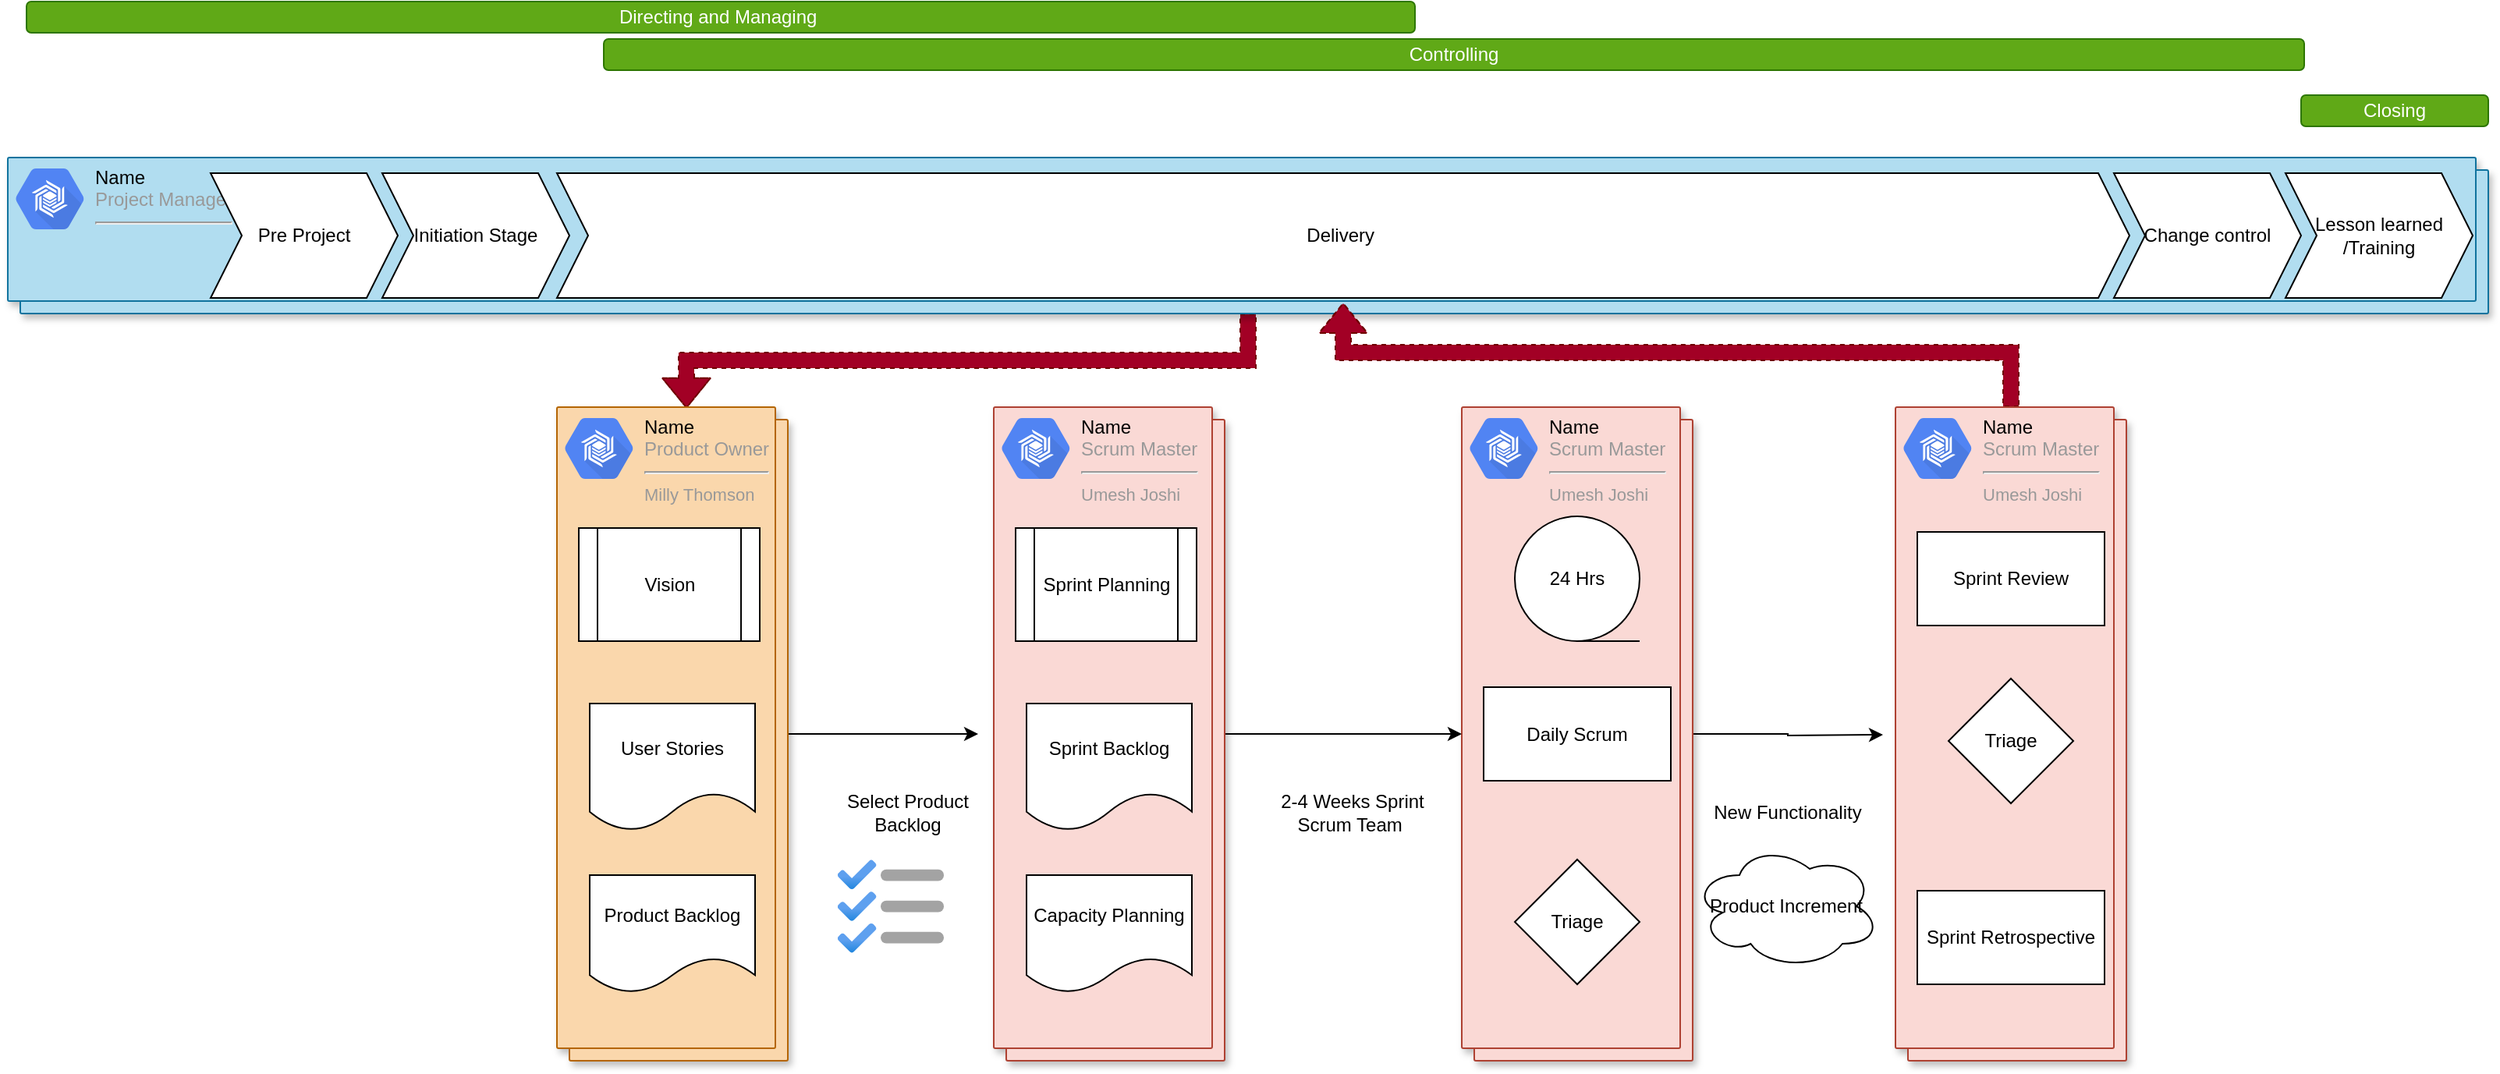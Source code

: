 <mxfile version="14.2.7" type="github">
  <diagram id="C2fSY1v2SiZeoUbDoYyL" name="Page-1">
    <mxGraphModel dx="2207" dy="548" grid="1" gridSize="10" guides="1" tooltips="1" connect="1" arrows="1" fold="1" page="1" pageScale="1" pageWidth="1169" pageHeight="827" math="0" shadow="0">
      <root>
        <mxCell id="0" />
        <mxCell id="1" parent="0" />
        <mxCell id="Kp5ftzpki0hWg8qFIfPd-80" style="edgeStyle=orthogonalEdgeStyle;rounded=0;orthogonalLoop=1;jettySize=auto;html=1;entryX=0.561;entryY=0.002;entryDx=0;entryDy=0;entryPerimeter=0;startArrow=none;startFill=0;endArrow=classic;endFill=1;targetPerimeterSpacing=3;dashed=1;shape=flexArrow;fillColor=#a20025;strokeColor=#6F0000;" edge="1" parent="1" source="Kp5ftzpki0hWg8qFIfPd-61" target="Kp5ftzpki0hWg8qFIfPd-29">
          <mxGeometry relative="1" as="geometry" />
        </mxCell>
        <mxCell id="Kp5ftzpki0hWg8qFIfPd-61" value="" style="shape=mxgraph.gcp2.doubleRect;strokeColor=#10739e;shadow=1;strokeWidth=1;fillColor=#b1ddf0;" vertex="1" parent="1">
          <mxGeometry x="-22" y="110" width="1590" height="100" as="geometry" />
        </mxCell>
        <mxCell id="Kp5ftzpki0hWg8qFIfPd-62" value="&lt;font color=&quot;#000000&quot;&gt;Name&lt;/font&gt;&lt;br&gt;Project Manager&lt;hr&gt;" style="dashed=0;connectable=0;html=1;fillColor=#5184F3;strokeColor=none;shape=mxgraph.gcp2.cloud_bigtable;part=1;labelPosition=right;verticalLabelPosition=middle;align=left;verticalAlign=top;spacingLeft=5;fontColor=#999999;fontSize=12;spacingTop=-8;" vertex="1" parent="Kp5ftzpki0hWg8qFIfPd-61">
          <mxGeometry width="44" height="39" relative="1" as="geometry">
            <mxPoint x="5" y="7" as="offset" />
          </mxGeometry>
        </mxCell>
        <mxCell id="Kp5ftzpki0hWg8qFIfPd-13" value="Pre Project" style="shape=step;perimeter=stepPerimeter;whiteSpace=wrap;html=1;fixedSize=1;" vertex="1" parent="Kp5ftzpki0hWg8qFIfPd-61">
          <mxGeometry x="130" y="10" width="120" height="80" as="geometry" />
        </mxCell>
        <mxCell id="Kp5ftzpki0hWg8qFIfPd-14" value="Initiation Stage" style="shape=step;perimeter=stepPerimeter;whiteSpace=wrap;html=1;fixedSize=1;" vertex="1" parent="Kp5ftzpki0hWg8qFIfPd-61">
          <mxGeometry x="240" y="10" width="120" height="80" as="geometry" />
        </mxCell>
        <mxCell id="Kp5ftzpki0hWg8qFIfPd-19" value="Delivery&amp;nbsp;" style="shape=step;perimeter=stepPerimeter;whiteSpace=wrap;html=1;fixedSize=1;" vertex="1" parent="Kp5ftzpki0hWg8qFIfPd-61">
          <mxGeometry x="352" y="10" width="1008" height="80" as="geometry" />
        </mxCell>
        <mxCell id="Kp5ftzpki0hWg8qFIfPd-79" style="edgeStyle=orthogonalEdgeStyle;rounded=0;orthogonalLoop=1;jettySize=auto;html=1;startArrow=none;startFill=0;endArrow=classic;endFill=1;targetPerimeterSpacing=3;" edge="1" parent="1" source="Kp5ftzpki0hWg8qFIfPd-39">
          <mxGeometry relative="1" as="geometry">
            <mxPoint x="1180" y="480" as="targetPoint" />
          </mxGeometry>
        </mxCell>
        <mxCell id="Kp5ftzpki0hWg8qFIfPd-39" value="" style="shape=mxgraph.gcp2.doubleRect;strokeColor=#ae4132;shadow=1;strokeWidth=1;fillColor=#fad9d5;" vertex="1" parent="1">
          <mxGeometry x="910" y="270" width="148" height="419" as="geometry" />
        </mxCell>
        <mxCell id="Kp5ftzpki0hWg8qFIfPd-40" value="&lt;font color=&quot;#000000&quot;&gt;Name&lt;/font&gt;&lt;br&gt;Scrum Master&lt;br&gt;&lt;hr&gt;&lt;span style=&quot;font-size: 11px&quot;&gt;Umesh Joshi&lt;/span&gt;" style="dashed=0;connectable=0;html=1;fillColor=#5184F3;strokeColor=none;shape=mxgraph.gcp2.cloud_bigtable;part=1;labelPosition=right;verticalLabelPosition=middle;align=left;verticalAlign=top;spacingLeft=5;fontColor=#999999;fontSize=12;spacingTop=-8;" vertex="1" parent="Kp5ftzpki0hWg8qFIfPd-39">
          <mxGeometry width="44" height="39" relative="1" as="geometry">
            <mxPoint x="5" y="7" as="offset" />
          </mxGeometry>
        </mxCell>
        <mxCell id="Kp5ftzpki0hWg8qFIfPd-38" value="24 Hrs" style="shape=tapeData;whiteSpace=wrap;html=1;perimeter=ellipsePerimeter;" vertex="1" parent="Kp5ftzpki0hWg8qFIfPd-39">
          <mxGeometry x="34" y="70" width="80" height="80" as="geometry" />
        </mxCell>
        <mxCell id="Kp5ftzpki0hWg8qFIfPd-47" value="Triage" style="rhombus;whiteSpace=wrap;html=1;" vertex="1" parent="Kp5ftzpki0hWg8qFIfPd-39">
          <mxGeometry x="34" y="290" width="80" height="80" as="geometry" />
        </mxCell>
        <mxCell id="Kp5ftzpki0hWg8qFIfPd-48" value="Daily Scrum" style="rounded=0;whiteSpace=wrap;html=1;" vertex="1" parent="Kp5ftzpki0hWg8qFIfPd-39">
          <mxGeometry x="14" y="179.5" width="120" height="60" as="geometry" />
        </mxCell>
        <mxCell id="Kp5ftzpki0hWg8qFIfPd-77" style="edgeStyle=orthogonalEdgeStyle;rounded=0;orthogonalLoop=1;jettySize=auto;html=1;startArrow=none;startFill=0;endArrow=classic;endFill=1;targetPerimeterSpacing=3;" edge="1" parent="1" source="Kp5ftzpki0hWg8qFIfPd-29">
          <mxGeometry relative="1" as="geometry">
            <mxPoint x="600" y="479.5" as="targetPoint" />
          </mxGeometry>
        </mxCell>
        <mxCell id="Kp5ftzpki0hWg8qFIfPd-29" value="" style="shape=mxgraph.gcp2.doubleRect;strokeColor=#b46504;shadow=1;strokeWidth=1;fillColor=#fad7ac;" vertex="1" parent="1">
          <mxGeometry x="330" y="270" width="148" height="419" as="geometry" />
        </mxCell>
        <mxCell id="Kp5ftzpki0hWg8qFIfPd-30" value="&lt;font color=&quot;#000000&quot;&gt;Name&lt;/font&gt;&lt;br&gt;Product Owner&lt;hr&gt;&lt;span style=&quot;font-size: 11px&quot;&gt;Milly Thomson&lt;/span&gt;" style="dashed=0;connectable=0;html=1;fillColor=#5184F3;strokeColor=none;shape=mxgraph.gcp2.cloud_bigtable;part=1;labelPosition=right;verticalLabelPosition=middle;align=left;verticalAlign=top;spacingLeft=5;fontColor=#999999;fontSize=12;spacingTop=-8;" vertex="1" parent="Kp5ftzpki0hWg8qFIfPd-29">
          <mxGeometry width="44" height="39" relative="1" as="geometry">
            <mxPoint x="5" y="7" as="offset" />
          </mxGeometry>
        </mxCell>
        <mxCell id="Kp5ftzpki0hWg8qFIfPd-11" value="Product Backlog" style="shape=document;whiteSpace=wrap;html=1;boundedLbl=1;" vertex="1" parent="Kp5ftzpki0hWg8qFIfPd-29">
          <mxGeometry x="21" y="300" width="106" height="75.48" as="geometry" />
        </mxCell>
        <mxCell id="Kp5ftzpki0hWg8qFIfPd-12" value="User Stories" style="shape=document;whiteSpace=wrap;html=1;boundedLbl=1;" vertex="1" parent="Kp5ftzpki0hWg8qFIfPd-29">
          <mxGeometry x="21" y="190" width="106" height="81.58" as="geometry" />
        </mxCell>
        <mxCell id="Kp5ftzpki0hWg8qFIfPd-10" value="Vision" style="shape=process;whiteSpace=wrap;html=1;backgroundOutline=1;" vertex="1" parent="Kp5ftzpki0hWg8qFIfPd-29">
          <mxGeometry x="14" y="77.5" width="116" height="72.5" as="geometry" />
        </mxCell>
        <mxCell id="Kp5ftzpki0hWg8qFIfPd-17" value="Change control" style="shape=step;perimeter=stepPerimeter;whiteSpace=wrap;html=1;fixedSize=1;" vertex="1" parent="1">
          <mxGeometry x="1328" y="120" width="120" height="80" as="geometry" />
        </mxCell>
        <mxCell id="Kp5ftzpki0hWg8qFIfPd-20" value="&lt;span&gt;Directing and Managing&amp;nbsp;&lt;/span&gt;" style="rounded=1;whiteSpace=wrap;html=1;fillColor=#60a917;strokeColor=#2D7600;fontColor=#ffffff;" vertex="1" parent="1">
          <mxGeometry x="-10" y="10" width="890" height="20" as="geometry" />
        </mxCell>
        <mxCell id="Kp5ftzpki0hWg8qFIfPd-21" value="Controlling" style="rounded=1;whiteSpace=wrap;html=1;fillColor=#60a917;strokeColor=#2D7600;fontColor=#ffffff;" vertex="1" parent="1">
          <mxGeometry x="360" y="34" width="1090" height="20" as="geometry" />
        </mxCell>
        <mxCell id="Kp5ftzpki0hWg8qFIfPd-22" value="Closing" style="rounded=1;whiteSpace=wrap;html=1;fillColor=#60a917;strokeColor=#2D7600;fontColor=#ffffff;" vertex="1" parent="1">
          <mxGeometry x="1448" y="70" width="120" height="20" as="geometry" />
        </mxCell>
        <mxCell id="Kp5ftzpki0hWg8qFIfPd-24" value="Lesson learned /Training" style="shape=step;perimeter=stepPerimeter;whiteSpace=wrap;html=1;fixedSize=1;" vertex="1" parent="1">
          <mxGeometry x="1438" y="120" width="120" height="80" as="geometry" />
        </mxCell>
        <mxCell id="Kp5ftzpki0hWg8qFIfPd-26" value="" style="aspect=fixed;html=1;points=[];align=center;image;fontSize=12;image=img/lib/azure2/general/Backlog.svg;" vertex="1" parent="1">
          <mxGeometry x="510" y="560" width="68" height="60" as="geometry" />
        </mxCell>
        <mxCell id="Kp5ftzpki0hWg8qFIfPd-69" style="edgeStyle=orthogonalEdgeStyle;rounded=0;orthogonalLoop=1;jettySize=auto;html=1;entryX=0;entryY=0.5;entryDx=0;entryDy=0;targetPerimeterSpacing=3;" edge="1" parent="1" source="Kp5ftzpki0hWg8qFIfPd-31" target="Kp5ftzpki0hWg8qFIfPd-39">
          <mxGeometry relative="1" as="geometry" />
        </mxCell>
        <mxCell id="Kp5ftzpki0hWg8qFIfPd-31" value="" style="shape=mxgraph.gcp2.doubleRect;strokeColor=#ae4132;shadow=1;strokeWidth=1;fillColor=#fad9d5;" vertex="1" parent="1">
          <mxGeometry x="610" y="270" width="148" height="419" as="geometry" />
        </mxCell>
        <mxCell id="Kp5ftzpki0hWg8qFIfPd-32" value="&lt;font color=&quot;#000000&quot;&gt;Name&lt;/font&gt;&lt;br&gt;Scrum Master&lt;br&gt;&lt;hr&gt;&lt;span style=&quot;font-size: 11px&quot;&gt;Umesh Joshi&lt;/span&gt;" style="dashed=0;connectable=0;html=1;fillColor=#5184F3;strokeColor=none;shape=mxgraph.gcp2.cloud_bigtable;part=1;labelPosition=right;verticalLabelPosition=middle;align=left;verticalAlign=top;spacingLeft=5;fontColor=#999999;fontSize=12;spacingTop=-8;" vertex="1" parent="Kp5ftzpki0hWg8qFIfPd-31">
          <mxGeometry width="44" height="39" relative="1" as="geometry">
            <mxPoint x="5" y="7" as="offset" />
          </mxGeometry>
        </mxCell>
        <mxCell id="Kp5ftzpki0hWg8qFIfPd-33" value="Capacity Planning" style="shape=document;whiteSpace=wrap;html=1;boundedLbl=1;" vertex="1" parent="Kp5ftzpki0hWg8qFIfPd-31">
          <mxGeometry x="21" y="300" width="106" height="75.48" as="geometry" />
        </mxCell>
        <mxCell id="Kp5ftzpki0hWg8qFIfPd-34" value="Sprint Backlog" style="shape=document;whiteSpace=wrap;html=1;boundedLbl=1;" vertex="1" parent="Kp5ftzpki0hWg8qFIfPd-31">
          <mxGeometry x="21" y="190" width="106" height="81.58" as="geometry" />
        </mxCell>
        <mxCell id="Kp5ftzpki0hWg8qFIfPd-35" value="Sprint Planning" style="shape=process;whiteSpace=wrap;html=1;backgroundOutline=1;" vertex="1" parent="Kp5ftzpki0hWg8qFIfPd-31">
          <mxGeometry x="14" y="77.5" width="116" height="72.5" as="geometry" />
        </mxCell>
        <mxCell id="Kp5ftzpki0hWg8qFIfPd-44" value="" style="shape=image;html=1;verticalAlign=top;verticalLabelPosition=bottom;labelBackgroundColor=#ffffff;imageAspect=0;aspect=fixed;image=https://cdn0.iconfinder.com/data/icons/play-ground/32/13_game_sport_olympic_race_realy_sprint_award-128.png" vertex="1" parent="1">
          <mxGeometry x="786" y="550" width="100" height="100" as="geometry" />
        </mxCell>
        <mxCell id="Kp5ftzpki0hWg8qFIfPd-81" style="edgeStyle=orthogonalEdgeStyle;rounded=0;orthogonalLoop=1;jettySize=auto;html=1;startArrow=none;startFill=0;endArrow=classic;endFill=1;targetPerimeterSpacing=3;dashed=1;shape=flexArrow;fillColor=#a20025;strokeColor=#6F0000;" edge="1" parent="1" source="Kp5ftzpki0hWg8qFIfPd-49" target="Kp5ftzpki0hWg8qFIfPd-19">
          <mxGeometry relative="1" as="geometry" />
        </mxCell>
        <mxCell id="Kp5ftzpki0hWg8qFIfPd-49" value="" style="shape=mxgraph.gcp2.doubleRect;strokeColor=#ae4132;shadow=1;strokeWidth=1;fillColor=#fad9d5;" vertex="1" parent="1">
          <mxGeometry x="1188" y="270" width="148" height="419" as="geometry" />
        </mxCell>
        <mxCell id="Kp5ftzpki0hWg8qFIfPd-50" value="&lt;font color=&quot;#000000&quot;&gt;Name&lt;/font&gt;&lt;br&gt;Scrum Master&lt;br&gt;&lt;hr&gt;&lt;span style=&quot;font-size: 11px&quot;&gt;Umesh Joshi&lt;/span&gt;" style="dashed=0;connectable=0;html=1;fillColor=#5184F3;strokeColor=none;shape=mxgraph.gcp2.cloud_bigtable;part=1;labelPosition=right;verticalLabelPosition=middle;align=left;verticalAlign=top;spacingLeft=5;fontColor=#999999;fontSize=12;spacingTop=-8;" vertex="1" parent="Kp5ftzpki0hWg8qFIfPd-49">
          <mxGeometry width="44" height="39" relative="1" as="geometry">
            <mxPoint x="5" y="7" as="offset" />
          </mxGeometry>
        </mxCell>
        <mxCell id="Kp5ftzpki0hWg8qFIfPd-52" value="Triage" style="rhombus;whiteSpace=wrap;html=1;" vertex="1" parent="Kp5ftzpki0hWg8qFIfPd-49">
          <mxGeometry x="34" y="174" width="80" height="80" as="geometry" />
        </mxCell>
        <mxCell id="Kp5ftzpki0hWg8qFIfPd-53" value="Sprint Review" style="rounded=0;whiteSpace=wrap;html=1;" vertex="1" parent="Kp5ftzpki0hWg8qFIfPd-49">
          <mxGeometry x="14" y="80" width="120" height="60" as="geometry" />
        </mxCell>
        <mxCell id="Kp5ftzpki0hWg8qFIfPd-55" value="Sprint Retrospective" style="rounded=0;whiteSpace=wrap;html=1;" vertex="1" parent="Kp5ftzpki0hWg8qFIfPd-49">
          <mxGeometry x="14" y="310" width="120" height="60" as="geometry" />
        </mxCell>
        <mxCell id="Kp5ftzpki0hWg8qFIfPd-54" value="Product Increment" style="ellipse;shape=cloud;whiteSpace=wrap;html=1;" vertex="1" parent="1">
          <mxGeometry x="1058" y="550" width="120" height="80" as="geometry" />
        </mxCell>
        <mxCell id="Kp5ftzpki0hWg8qFIfPd-56" value="Select Product Backlog" style="text;html=1;strokeColor=none;fillColor=none;align=center;verticalAlign=middle;whiteSpace=wrap;rounded=0;" vertex="1" parent="1">
          <mxGeometry x="510" y="520" width="90" height="20" as="geometry" />
        </mxCell>
        <mxCell id="Kp5ftzpki0hWg8qFIfPd-57" value="2-4 Weeks Sprint&lt;br&gt;Scrum Team&amp;nbsp;" style="text;html=1;strokeColor=none;fillColor=none;align=center;verticalAlign=middle;whiteSpace=wrap;rounded=0;" vertex="1" parent="1">
          <mxGeometry x="790" y="520" width="100" height="20" as="geometry" />
        </mxCell>
        <mxCell id="Kp5ftzpki0hWg8qFIfPd-58" value="New Functionality" style="text;html=1;strokeColor=none;fillColor=none;align=center;verticalAlign=middle;whiteSpace=wrap;rounded=0;" vertex="1" parent="1">
          <mxGeometry x="1069" y="520" width="100" height="20" as="geometry" />
        </mxCell>
      </root>
    </mxGraphModel>
  </diagram>
</mxfile>
